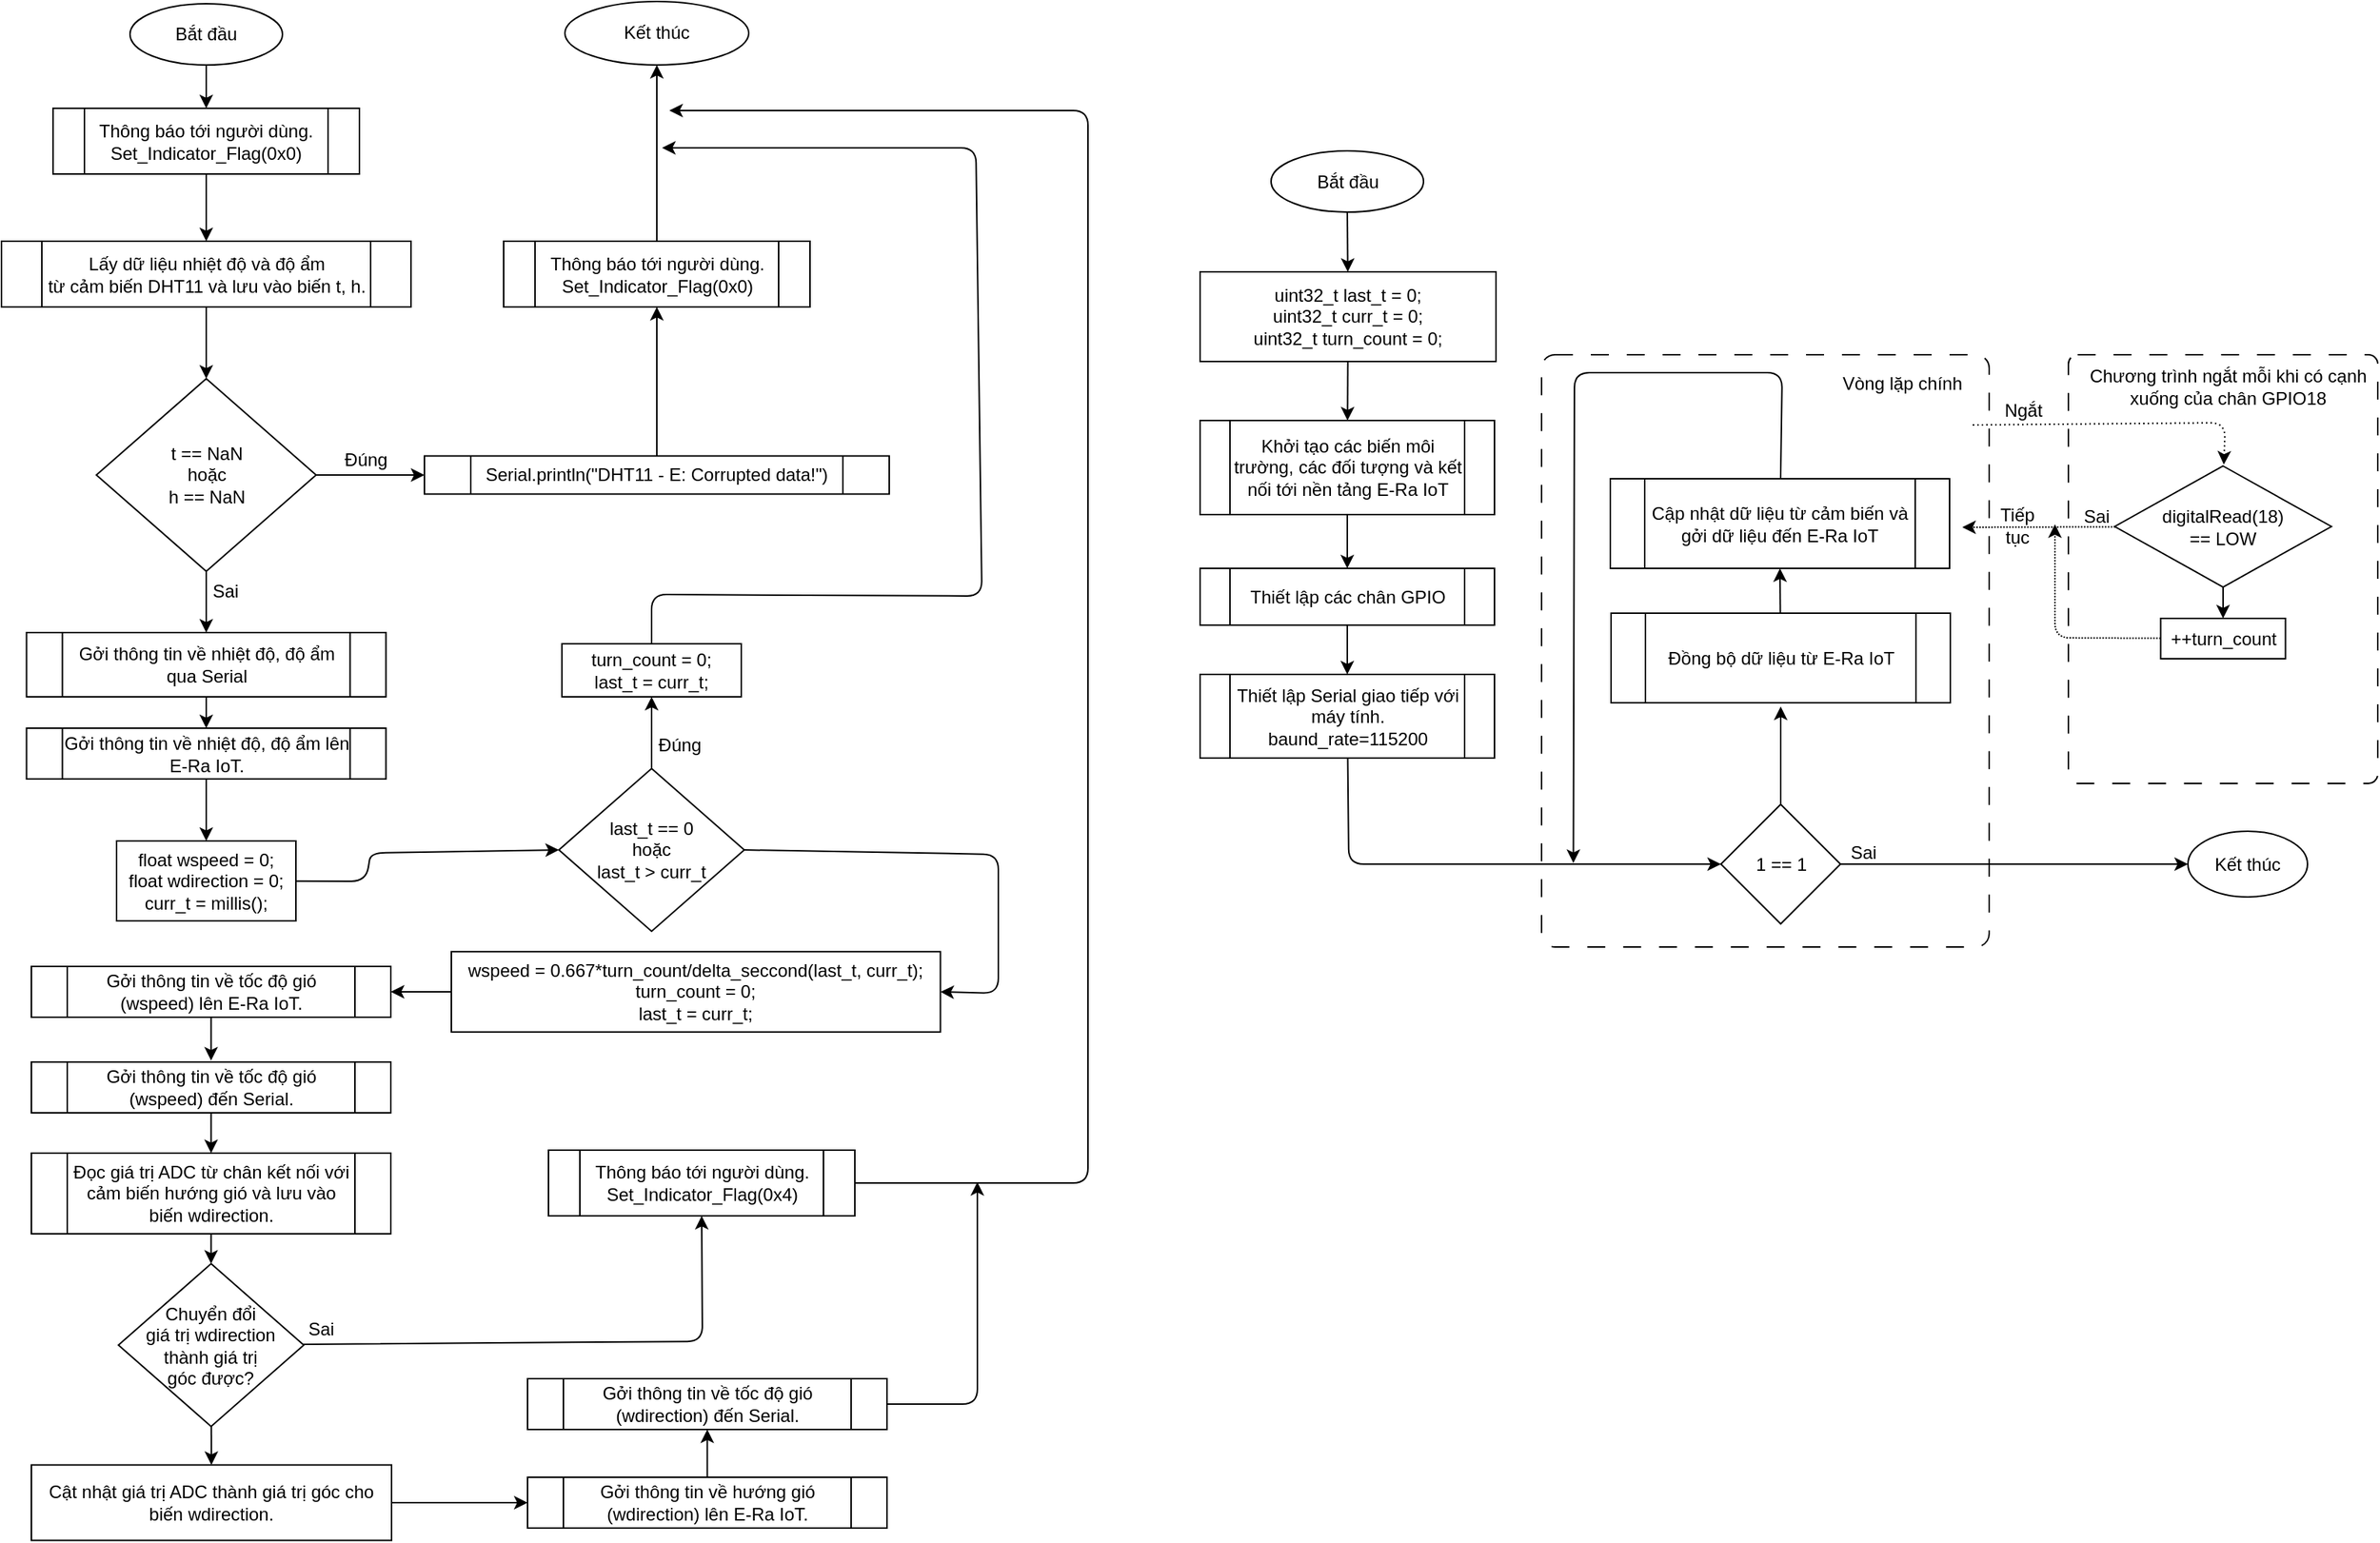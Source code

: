 <mxfile>
    <diagram id="WWGtIZI5LZUY-d4-wVYB" name="Page-1">
        <mxGraphModel dx="1460" dy="1337" grid="0" gridSize="10" guides="1" tooltips="1" connect="1" arrows="1" fold="1" page="1" pageScale="1" pageWidth="850" pageHeight="1100" math="0" shadow="0">
            <root>
                <mxCell id="0"/>
                <mxCell id="1" parent="0"/>
                <mxCell id="136" value="" style="rounded=1;whiteSpace=wrap;html=1;arcSize=3;fillColor=none;dashed=1;dashPattern=12 12;" vertex="1" parent="1">
                    <mxGeometry x="2312" y="293.5" width="207" height="287" as="geometry"/>
                </mxCell>
                <mxCell id="48" value="" style="edgeStyle=none;html=1;exitX=0.5;exitY=1;exitDx=0;exitDy=0;" edge="1" parent="1" source="45" target="47">
                    <mxGeometry relative="1" as="geometry"/>
                </mxCell>
                <mxCell id="45" value="Bắt đầu" style="ellipse;whiteSpace=wrap;html=1;" vertex="1" parent="1">
                    <mxGeometry x="1015" y="58.5" width="102" height="41" as="geometry"/>
                </mxCell>
                <mxCell id="50" value="" style="edgeStyle=none;html=1;" edge="1" parent="1" source="47" target="49">
                    <mxGeometry relative="1" as="geometry"/>
                </mxCell>
                <mxCell id="47" value="Thông báo tới người dùng.&lt;br&gt;Set_Indicator_Flag(0x0)" style="shape=process;whiteSpace=wrap;html=1;backgroundOutline=1;" vertex="1" parent="1">
                    <mxGeometry x="963.5" y="128.5" width="205" height="44" as="geometry"/>
                </mxCell>
                <mxCell id="52" value="" style="edgeStyle=none;html=1;" edge="1" parent="1" source="49" target="51">
                    <mxGeometry relative="1" as="geometry"/>
                </mxCell>
                <mxCell id="49" value="Lấy dữ liệu nhiệt độ và độ ẩm &lt;br&gt;từ cảm biến DHT11 và lưu vào biến t, h." style="shape=process;whiteSpace=wrap;html=1;backgroundOutline=1;" vertex="1" parent="1">
                    <mxGeometry x="929" y="217.5" width="274" height="44" as="geometry"/>
                </mxCell>
                <mxCell id="55" value="" style="edgeStyle=none;html=1;" edge="1" parent="1" source="51" target="53">
                    <mxGeometry relative="1" as="geometry"/>
                </mxCell>
                <mxCell id="65" value="" style="edgeStyle=none;html=1;" edge="1" parent="1" source="51" target="64">
                    <mxGeometry relative="1" as="geometry"/>
                </mxCell>
                <mxCell id="51" value="t == NaN &lt;br&gt;hoặc&lt;br&gt;h == NaN " style="rhombus;whiteSpace=wrap;html=1;" vertex="1" parent="1">
                    <mxGeometry x="992.5" y="309.5" width="147" height="129" as="geometry"/>
                </mxCell>
                <mxCell id="59" value="" style="edgeStyle=none;html=1;" edge="1" parent="1" source="53" target="58">
                    <mxGeometry relative="1" as="geometry"/>
                </mxCell>
                <mxCell id="53" value="Serial.println(&quot;DHT11 - E: Corrupted data!&quot;)" style="shape=process;whiteSpace=wrap;html=1;backgroundOutline=1;" vertex="1" parent="1">
                    <mxGeometry x="1212" y="361.25" width="311" height="25.5" as="geometry"/>
                </mxCell>
                <mxCell id="54" value="Kết thúc" style="ellipse;whiteSpace=wrap;html=1;" vertex="1" parent="1">
                    <mxGeometry x="1306" y="57" width="123" height="42.5" as="geometry"/>
                </mxCell>
                <mxCell id="60" value="" style="edgeStyle=none;html=1;" edge="1" parent="1" source="58" target="54">
                    <mxGeometry relative="1" as="geometry"/>
                </mxCell>
                <mxCell id="58" value="Thông báo tới người dùng.&lt;br&gt;Set_Indicator_Flag(0x0)" style="shape=process;whiteSpace=wrap;html=1;backgroundOutline=1;" vertex="1" parent="1">
                    <mxGeometry x="1265" y="217.5" width="205" height="44" as="geometry"/>
                </mxCell>
                <mxCell id="61" value="Sai" style="text;html=1;strokeColor=none;fillColor=none;align=center;verticalAlign=middle;whiteSpace=wrap;rounded=0;" vertex="1" parent="1">
                    <mxGeometry x="1049" y="436.5" width="60" height="30" as="geometry"/>
                </mxCell>
                <mxCell id="62" value="Đúng" style="text;html=1;strokeColor=none;fillColor=none;align=center;verticalAlign=middle;whiteSpace=wrap;rounded=0;" vertex="1" parent="1">
                    <mxGeometry x="1143" y="348.5" width="60" height="30" as="geometry"/>
                </mxCell>
                <mxCell id="67" value="" style="edgeStyle=none;html=1;" edge="1" parent="1" source="64" target="66">
                    <mxGeometry relative="1" as="geometry"/>
                </mxCell>
                <mxCell id="64" value="Gởi thông tin về nhiệt độ, độ ẩm qua Serial" style="shape=process;whiteSpace=wrap;html=1;backgroundOutline=1;" vertex="1" parent="1">
                    <mxGeometry x="945.75" y="479.5" width="240.5" height="43" as="geometry"/>
                </mxCell>
                <mxCell id="69" value="" style="edgeStyle=none;html=1;" edge="1" parent="1" source="66" target="68">
                    <mxGeometry relative="1" as="geometry"/>
                </mxCell>
                <mxCell id="66" value="&lt;div&gt;Gởi thông tin về nhiệt độ, độ ẩm lên E-Ra IoT.&lt;/div&gt;" style="shape=process;whiteSpace=wrap;html=1;backgroundOutline=1;" vertex="1" parent="1">
                    <mxGeometry x="945.75" y="543.5" width="240.5" height="34" as="geometry"/>
                </mxCell>
                <mxCell id="76" style="edgeStyle=none;html=1;entryX=0;entryY=0.5;entryDx=0;entryDy=0;" edge="1" parent="1" source="68" target="71">
                    <mxGeometry relative="1" as="geometry">
                        <Array as="points">
                            <mxPoint x="1173" y="646"/>
                            <mxPoint x="1176" y="627"/>
                        </Array>
                    </mxGeometry>
                </mxCell>
                <mxCell id="68" value="&lt;div&gt;float wspeed = 0;&lt;/div&gt;&lt;div&gt;float wdirection = 0;&lt;/div&gt;&lt;div&gt;curr_t = millis();&lt;br&gt;&lt;/div&gt;" style="rounded=0;whiteSpace=wrap;html=1;" vertex="1" parent="1">
                    <mxGeometry x="1006" y="619" width="120" height="53.5" as="geometry"/>
                </mxCell>
                <mxCell id="78" value="" style="edgeStyle=none;html=1;" edge="1" parent="1" source="71" target="77">
                    <mxGeometry relative="1" as="geometry"/>
                </mxCell>
                <mxCell id="83" style="edgeStyle=none;html=1;exitX=1;exitY=0.5;exitDx=0;exitDy=0;entryX=1;entryY=0.5;entryDx=0;entryDy=0;" edge="1" parent="1" source="71" target="81">
                    <mxGeometry relative="1" as="geometry">
                        <Array as="points">
                            <mxPoint x="1596" y="628"/>
                            <mxPoint x="1596" y="721"/>
                        </Array>
                    </mxGeometry>
                </mxCell>
                <mxCell id="71" value="last_t == 0&lt;br&gt;hoặc&lt;br&gt;last_t &amp;gt; curr_t" style="rhombus;whiteSpace=wrap;html=1;" vertex="1" parent="1">
                    <mxGeometry x="1302" y="570.5" width="124" height="109" as="geometry"/>
                </mxCell>
                <mxCell id="79" style="edgeStyle=none;html=1;" edge="1" parent="1" source="77">
                    <mxGeometry relative="1" as="geometry">
                        <mxPoint x="1371" y="155" as="targetPoint"/>
                        <Array as="points">
                            <mxPoint x="1364" y="454"/>
                            <mxPoint x="1585" y="455"/>
                            <mxPoint x="1581" y="155"/>
                        </Array>
                    </mxGeometry>
                </mxCell>
                <mxCell id="77" value="&lt;div&gt;turn_count = 0;&lt;/div&gt;&lt;div&gt;last_t = curr_t;&lt;/div&gt;" style="whiteSpace=wrap;html=1;" vertex="1" parent="1">
                    <mxGeometry x="1304" y="487" width="120" height="35.5" as="geometry"/>
                </mxCell>
                <mxCell id="80" value="Đúng" style="text;html=1;strokeColor=none;fillColor=none;align=center;verticalAlign=middle;whiteSpace=wrap;rounded=0;" vertex="1" parent="1">
                    <mxGeometry x="1353" y="540" width="60" height="30" as="geometry"/>
                </mxCell>
                <mxCell id="85" value="" style="edgeStyle=none;html=1;" edge="1" parent="1" source="81" target="84">
                    <mxGeometry relative="1" as="geometry"/>
                </mxCell>
                <mxCell id="81" value="wspeed = 0.667*turn_count/delta_seccond(last_t, curr_t);&lt;br&gt;&lt;div&gt;turn_count = 0;&lt;/div&gt;&lt;div&gt;last_t = curr_t;&lt;/div&gt;" style="whiteSpace=wrap;html=1;" vertex="1" parent="1">
                    <mxGeometry x="1230" y="693.13" width="327.25" height="53.75" as="geometry"/>
                </mxCell>
                <mxCell id="88" value="" style="edgeStyle=none;html=1;" edge="1" parent="1" source="84">
                    <mxGeometry relative="1" as="geometry">
                        <mxPoint x="1069.25" y="766" as="targetPoint"/>
                    </mxGeometry>
                </mxCell>
                <mxCell id="84" value="&lt;div&gt;Gởi thông tin về tốc độ gió (wspeed) lên E-Ra IoT.&lt;/div&gt;" style="shape=process;whiteSpace=wrap;html=1;backgroundOutline=1;" vertex="1" parent="1">
                    <mxGeometry x="949" y="703" width="240.5" height="34" as="geometry"/>
                </mxCell>
                <mxCell id="92" value="" style="edgeStyle=none;html=1;" edge="1" parent="1" source="89" target="91">
                    <mxGeometry relative="1" as="geometry"/>
                </mxCell>
                <mxCell id="89" value="Cật nhật giá trị ADC thành giá trị góc cho biến&amp;nbsp;wdirection." style="whiteSpace=wrap;html=1;" vertex="1" parent="1">
                    <mxGeometry x="949" y="1036.75" width="241" height="50.5" as="geometry"/>
                </mxCell>
                <mxCell id="100" value="" style="edgeStyle=none;html=1;" edge="1" parent="1" source="91" target="99">
                    <mxGeometry relative="1" as="geometry"/>
                </mxCell>
                <mxCell id="91" value="&lt;div&gt;Gởi thông tin về hướng gió (wdirection) lên E-Ra IoT.&lt;/div&gt;" style="shape=process;whiteSpace=wrap;html=1;backgroundOutline=1;" vertex="1" parent="1">
                    <mxGeometry x="1281" y="1045" width="240.5" height="34" as="geometry"/>
                </mxCell>
                <mxCell id="97" value="" style="edgeStyle=none;html=1;" edge="1" parent="1" source="93" target="96">
                    <mxGeometry relative="1" as="geometry"/>
                </mxCell>
                <mxCell id="93" value="Đọc giá trị ADC từ chân kết nối với cảm biến hướng gió và lưu vào biến&amp;nbsp;wdirection." style="shape=process;whiteSpace=wrap;html=1;backgroundOutline=1;" vertex="1" parent="1">
                    <mxGeometry x="949" y="828" width="240.5" height="54" as="geometry"/>
                </mxCell>
                <mxCell id="95" value="" style="edgeStyle=none;html=1;" edge="1" parent="1" source="94" target="93">
                    <mxGeometry relative="1" as="geometry"/>
                </mxCell>
                <mxCell id="94" value="&lt;div&gt;Gởi thông tin về tốc độ gió (wspeed) đến Serial.&lt;/div&gt;" style="shape=process;whiteSpace=wrap;html=1;backgroundOutline=1;" vertex="1" parent="1">
                    <mxGeometry x="949" y="767" width="240.5" height="34" as="geometry"/>
                </mxCell>
                <mxCell id="98" value="" style="edgeStyle=none;html=1;" edge="1" parent="1" source="96" target="89">
                    <mxGeometry relative="1" as="geometry"/>
                </mxCell>
                <mxCell id="104" style="edgeStyle=none;html=1;entryX=0.5;entryY=1;entryDx=0;entryDy=0;" edge="1" parent="1" source="96" target="102">
                    <mxGeometry relative="1" as="geometry">
                        <Array as="points">
                            <mxPoint x="1398" y="954"/>
                        </Array>
                    </mxGeometry>
                </mxCell>
                <mxCell id="96" value="Chuyển đổi &lt;br&gt;giá trị wdirection&lt;br&gt;thành giá trị&lt;br&gt;góc được?" style="rhombus;whiteSpace=wrap;html=1;" vertex="1" parent="1">
                    <mxGeometry x="1007.25" y="902" width="124" height="109" as="geometry"/>
                </mxCell>
                <mxCell id="108" style="edgeStyle=none;html=1;" edge="1" parent="1" source="99">
                    <mxGeometry relative="1" as="geometry">
                        <mxPoint x="1581.957" y="847.348" as="targetPoint"/>
                        <Array as="points">
                            <mxPoint x="1582" y="996"/>
                        </Array>
                    </mxGeometry>
                </mxCell>
                <mxCell id="99" value="Gởi thông tin về tốc độ gió (wdirection) đến Serial." style="shape=process;whiteSpace=wrap;html=1;backgroundOutline=1;" vertex="1" parent="1">
                    <mxGeometry x="1281" y="979" width="240.5" height="34" as="geometry"/>
                </mxCell>
                <mxCell id="107" style="edgeStyle=none;html=1;" edge="1" parent="1" source="102">
                    <mxGeometry relative="1" as="geometry">
                        <mxPoint x="1375.87" y="129.957" as="targetPoint"/>
                        <Array as="points">
                            <mxPoint x="1656" y="848"/>
                            <mxPoint x="1656" y="130"/>
                        </Array>
                    </mxGeometry>
                </mxCell>
                <mxCell id="102" value="Thông báo tới người dùng.&lt;br&gt;Set_Indicator_Flag(0x4)" style="shape=process;whiteSpace=wrap;html=1;backgroundOutline=1;" vertex="1" parent="1">
                    <mxGeometry x="1295.0" y="826" width="205" height="44" as="geometry"/>
                </mxCell>
                <mxCell id="106" value="Sai" style="text;html=1;strokeColor=none;fillColor=none;align=center;verticalAlign=middle;whiteSpace=wrap;rounded=0;" vertex="1" parent="1">
                    <mxGeometry x="1113" y="931" width="60" height="30" as="geometry"/>
                </mxCell>
                <mxCell id="113" value="" style="rounded=1;whiteSpace=wrap;html=1;arcSize=3;fillColor=none;dashed=1;dashPattern=12 12;" vertex="1" parent="1">
                    <mxGeometry x="1959.5" y="293.5" width="299.5" height="396.5" as="geometry"/>
                </mxCell>
                <mxCell id="114" value="" style="edgeStyle=none;html=1;" edge="1" source="115" target="117" parent="1">
                    <mxGeometry relative="1" as="geometry"/>
                </mxCell>
                <mxCell id="115" value="Khởi tạo các biến môi trường, các đối tượng và kết nối tới nền tảng E-Ra IoT" style="shape=process;whiteSpace=wrap;html=1;backgroundOutline=1;" vertex="1" parent="1">
                    <mxGeometry x="1731" y="337.5" width="197" height="63" as="geometry"/>
                </mxCell>
                <mxCell id="116" value="" style="edgeStyle=none;html=1;" edge="1" source="117" target="119" parent="1">
                    <mxGeometry relative="1" as="geometry"/>
                </mxCell>
                <mxCell id="117" value="Thiết lập các chân GPIO" style="shape=process;whiteSpace=wrap;html=1;backgroundOutline=1;" vertex="1" parent="1">
                    <mxGeometry x="1731" y="436.5" width="197" height="38" as="geometry"/>
                </mxCell>
                <mxCell id="118" value="" style="edgeStyle=none;html=1;" edge="1" source="119" target="122" parent="1">
                    <mxGeometry relative="1" as="geometry">
                        <Array as="points">
                            <mxPoint x="1830.5" y="634.5"/>
                        </Array>
                    </mxGeometry>
                </mxCell>
                <mxCell id="119" value="Thiết lập Serial giao tiếp với máy tính.&lt;br&gt;baund_rate=115200" style="shape=process;whiteSpace=wrap;html=1;backgroundOutline=1;" vertex="1" parent="1">
                    <mxGeometry x="1731" y="507.5" width="197" height="56" as="geometry"/>
                </mxCell>
                <mxCell id="120" style="edgeStyle=none;html=1;entryX=0;entryY=0.5;entryDx=0;entryDy=0;" edge="1" source="122" parent="1" target="123">
                    <mxGeometry relative="1" as="geometry">
                        <mxPoint x="2230.962" y="634.5" as="targetPoint"/>
                    </mxGeometry>
                </mxCell>
                <mxCell id="121" style="edgeStyle=none;html=1;" edge="1" source="122" parent="1">
                    <mxGeometry relative="1" as="geometry">
                        <mxPoint x="2119.5" y="529" as="targetPoint"/>
                    </mxGeometry>
                </mxCell>
                <mxCell id="122" value="1 == 1" style="rhombus;whiteSpace=wrap;html=1;" vertex="1" parent="1">
                    <mxGeometry x="2079.5" y="594.5" width="80" height="80" as="geometry"/>
                </mxCell>
                <mxCell id="123" value="Kết thúc" style="ellipse;whiteSpace=wrap;html=1;" vertex="1" parent="1">
                    <mxGeometry x="2392" y="612.5" width="80" height="44" as="geometry"/>
                </mxCell>
                <mxCell id="124" value="Sai" style="text;html=1;strokeColor=none;fillColor=none;align=center;verticalAlign=middle;whiteSpace=wrap;rounded=0;" vertex="1" parent="1">
                    <mxGeometry x="2145" y="611.5" width="60" height="30" as="geometry"/>
                </mxCell>
                <mxCell id="126" style="edgeStyle=none;html=1;entryX=0.5;entryY=1;entryDx=0;entryDy=0;" edge="1" source="127" target="129" parent="1">
                    <mxGeometry relative="1" as="geometry"/>
                </mxCell>
                <mxCell id="127" value="Đồng bộ dữ liệu từ E-Ra IoT" style="shape=process;whiteSpace=wrap;html=1;backgroundOutline=1;" vertex="1" parent="1">
                    <mxGeometry x="2006" y="466.5" width="227" height="60" as="geometry"/>
                </mxCell>
                <mxCell id="128" style="edgeStyle=none;html=1;" edge="1" source="129" parent="1">
                    <mxGeometry relative="1" as="geometry">
                        <mxPoint x="1980.773" y="633.742" as="targetPoint"/>
                        <Array as="points">
                            <mxPoint x="2120.5" y="305.5"/>
                            <mxPoint x="1981.5" y="305.5"/>
                        </Array>
                    </mxGeometry>
                </mxCell>
                <mxCell id="129" value="Cập nhật dữ liệu từ cảm biến và gởi dữ liệu đến E-Ra IoT" style="shape=process;whiteSpace=wrap;html=1;backgroundOutline=1;" vertex="1" parent="1">
                    <mxGeometry x="2005.5" y="376.5" width="227" height="60" as="geometry"/>
                </mxCell>
                <mxCell id="130" value="" style="edgeStyle=none;html=1;" edge="1" source="131" target="115" parent="1">
                    <mxGeometry relative="1" as="geometry"/>
                </mxCell>
                <mxCell id="131" value="&lt;div&gt;uint32_t last_t = 0;&lt;/div&gt;&lt;div&gt;uint32_t curr_t = 0;&lt;/div&gt;&lt;div&gt;uint32_t turn_count = 0;&lt;/div&gt;" style="rounded=0;whiteSpace=wrap;html=1;" vertex="1" parent="1">
                    <mxGeometry x="1731" y="238" width="198" height="60" as="geometry"/>
                </mxCell>
                <mxCell id="132" value="" style="edgeStyle=none;html=1;" edge="1" source="133" target="131" parent="1">
                    <mxGeometry relative="1" as="geometry"/>
                </mxCell>
                <mxCell id="133" value="Bắt đầu" style="ellipse;whiteSpace=wrap;html=1;" vertex="1" parent="1">
                    <mxGeometry x="1778.5" y="157" width="102" height="41" as="geometry"/>
                </mxCell>
                <mxCell id="134" value="Vòng lặp chính" style="text;html=1;strokeColor=none;fillColor=none;align=center;verticalAlign=middle;whiteSpace=wrap;rounded=0;dashed=1;dashPattern=12 12;" vertex="1" parent="1">
                    <mxGeometry x="2145" y="298" width="112" height="30" as="geometry"/>
                </mxCell>
                <mxCell id="135" value="" style="endArrow=classic;html=1;dashed=1;dashPattern=1 2;" edge="1" parent="1">
                    <mxGeometry width="50" height="50" relative="1" as="geometry">
                        <mxPoint x="2248" y="340.5" as="sourcePoint"/>
                        <mxPoint x="2416" y="367" as="targetPoint"/>
                        <Array as="points">
                            <mxPoint x="2417" y="339"/>
                        </Array>
                    </mxGeometry>
                </mxCell>
                <mxCell id="137" value="Chương trình ngắt mỗi khi có cạnh xuống của chân GPIO18" style="text;html=1;strokeColor=none;fillColor=none;align=center;verticalAlign=middle;whiteSpace=wrap;rounded=0;dashed=1;dashPattern=12 12;" vertex="1" parent="1">
                    <mxGeometry x="2323" y="300" width="192" height="30" as="geometry"/>
                </mxCell>
                <mxCell id="141" style="edgeStyle=none;html=1;dashed=1;dashPattern=1 1;" edge="1" parent="1" source="140">
                    <mxGeometry relative="1" as="geometry">
                        <mxPoint x="2241" y="409" as="targetPoint"/>
                    </mxGeometry>
                </mxCell>
                <mxCell id="146" value="" style="edgeStyle=none;html=1;" edge="1" parent="1" source="140" target="145">
                    <mxGeometry relative="1" as="geometry"/>
                </mxCell>
                <mxCell id="140" value="digitalRead(18)&lt;br&gt;== LOW" style="rhombus;whiteSpace=wrap;html=1;fillColor=none;" vertex="1" parent="1">
                    <mxGeometry x="2343" y="368" width="145" height="81" as="geometry"/>
                </mxCell>
                <mxCell id="142" value="Sai" style="text;html=1;strokeColor=none;fillColor=none;align=center;verticalAlign=middle;whiteSpace=wrap;rounded=0;" vertex="1" parent="1">
                    <mxGeometry x="2301" y="387" width="60" height="30" as="geometry"/>
                </mxCell>
                <mxCell id="143" value="Ngắt" style="text;html=1;strokeColor=none;fillColor=none;align=center;verticalAlign=middle;whiteSpace=wrap;rounded=0;" vertex="1" parent="1">
                    <mxGeometry x="2252" y="316" width="60" height="30" as="geometry"/>
                </mxCell>
                <mxCell id="144" value="Tiếp&lt;br&gt;tục" style="text;html=1;strokeColor=none;fillColor=none;align=center;verticalAlign=middle;whiteSpace=wrap;rounded=0;" vertex="1" parent="1">
                    <mxGeometry x="2248" y="392.5" width="60" height="30" as="geometry"/>
                </mxCell>
                <mxCell id="147" style="edgeStyle=none;html=1;dashed=1;dashPattern=1 1;" edge="1" parent="1" source="145">
                    <mxGeometry relative="1" as="geometry">
                        <mxPoint x="2303" y="407" as="targetPoint"/>
                        <Array as="points">
                            <mxPoint x="2303" y="483"/>
                        </Array>
                    </mxGeometry>
                </mxCell>
                <mxCell id="145" value="++turn_count" style="rounded=0;whiteSpace=wrap;html=1;fillColor=none;" vertex="1" parent="1">
                    <mxGeometry x="2373.75" y="470" width="83.5" height="27" as="geometry"/>
                </mxCell>
            </root>
        </mxGraphModel>
    </diagram>
</mxfile>
